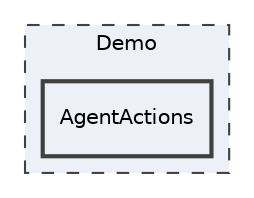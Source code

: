 digraph "Demo/AgentActions"
{
 // LATEX_PDF_SIZE
  edge [fontname="Helvetica",fontsize="10",labelfontname="Helvetica",labelfontsize="10"];
  node [fontname="Helvetica",fontsize="10",shape=record];
  compound=true
  subgraph clusterdir_90eccd53bca485b0a96715fbd28ee3f4 {
    graph [ bgcolor="#edf0f7", pencolor="grey25", style="filled,dashed,", label="Demo", fontname="Helvetica", fontsize="10", URL="dir_90eccd53bca485b0a96715fbd28ee3f4.html"]
  dir_7fa8c1e6db5db30baff987ed37ff045f [shape=box, label="AgentActions", style="filled,bold,", fillcolor="#edf0f7", color="grey25", URL="dir_7fa8c1e6db5db30baff987ed37ff045f.html"];
  }
}
